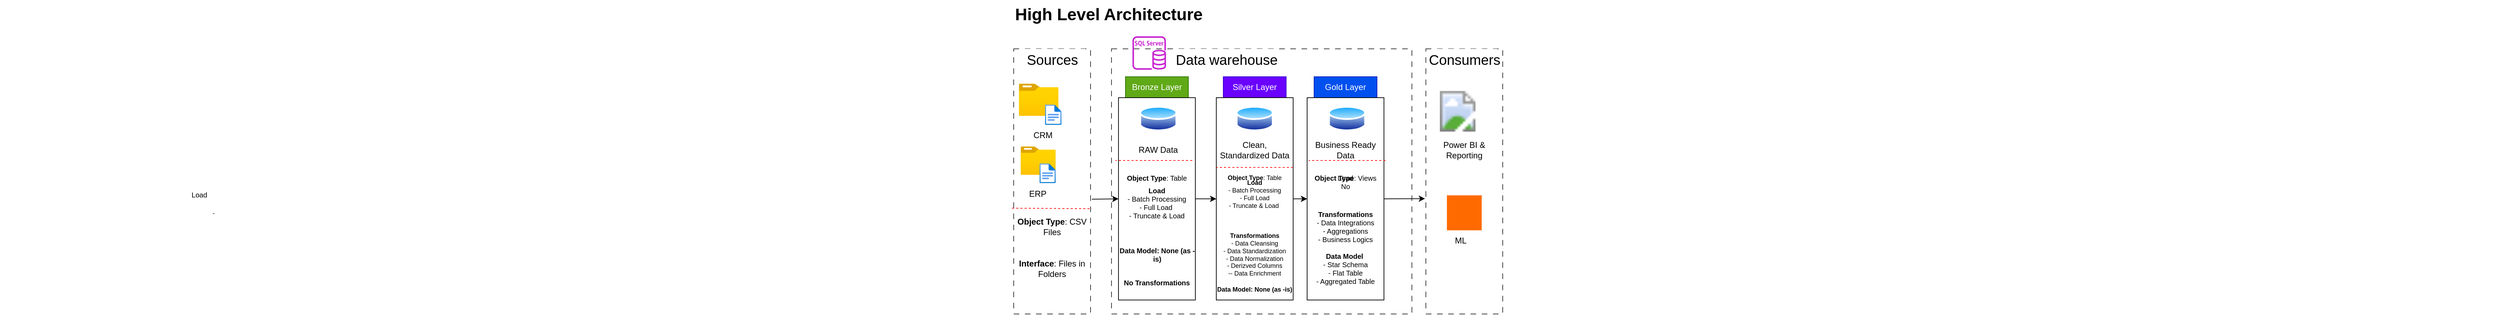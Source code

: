 <mxfile version="28.0.6">
  <diagram name="Page-1" id="l7clfpxP96wCjdhsWjSi">
    <mxGraphModel dx="5047" dy="931" grid="1" gridSize="10" guides="1" tooltips="1" connect="1" arrows="1" fold="1" page="1" pageScale="1" pageWidth="850" pageHeight="1100" math="0" shadow="0">
      <root>
        <mxCell id="0" />
        <mxCell id="1" parent="0" />
        <mxCell id="fP5F2qNzwYwIGPIGxORs-2" value="&lt;h1 style=&quot;margin-top: 0px;&quot;&gt;High Level Architecture&lt;/h1&gt;" style="text;html=1;whiteSpace=wrap;overflow=hidden;rounded=0;" vertex="1" parent="1">
          <mxGeometry x="40" y="60" width="290" height="40" as="geometry" />
        </mxCell>
        <mxCell id="fP5F2qNzwYwIGPIGxORs-3" value="" style="rounded=0;whiteSpace=wrap;html=1;dashed=1;dashPattern=8 8;strokeColor=#333333;fillColor=none;" vertex="1" parent="1">
          <mxGeometry x="40" y="130" width="110" height="380" as="geometry" />
        </mxCell>
        <mxCell id="fP5F2qNzwYwIGPIGxORs-4" value="&lt;font style=&quot;font-size: 20px;&quot;&gt;Sources&lt;/font&gt;" style="rounded=0;whiteSpace=wrap;html=1;strokeColor=none;" vertex="1" parent="1">
          <mxGeometry x="47.5" y="130" width="95" height="30" as="geometry" />
        </mxCell>
        <mxCell id="fP5F2qNzwYwIGPIGxORs-5" value="" style="rounded=0;whiteSpace=wrap;html=1;dashed=1;dashPattern=8 8;strokeColor=#333333;fillColor=none;" vertex="1" parent="1">
          <mxGeometry x="180" y="130" width="430" height="380" as="geometry" />
        </mxCell>
        <mxCell id="fP5F2qNzwYwIGPIGxORs-6" value="&lt;font style=&quot;font-size: 20px;&quot;&gt;Data warehouse&lt;/font&gt;" style="rounded=0;whiteSpace=wrap;html=1;strokeColor=none;" vertex="1" parent="1">
          <mxGeometry x="270" y="130" width="150" height="30" as="geometry" />
        </mxCell>
        <mxCell id="fP5F2qNzwYwIGPIGxORs-7" value="" style="rounded=0;whiteSpace=wrap;html=1;dashed=1;dashPattern=8 8;strokeColor=#333333;fillColor=none;" vertex="1" parent="1">
          <mxGeometry x="630" y="130" width="110" height="380" as="geometry" />
        </mxCell>
        <mxCell id="fP5F2qNzwYwIGPIGxORs-8" value="&lt;font style=&quot;font-size: 20px;&quot;&gt;Consumers&lt;/font&gt;" style="rounded=0;whiteSpace=wrap;html=1;strokeColor=none;" vertex="1" parent="1">
          <mxGeometry x="637.5" y="130" width="95" height="30" as="geometry" />
        </mxCell>
        <mxCell id="fP5F2qNzwYwIGPIGxORs-13" value="" style="group;fillColor=none;" vertex="1" connectable="0" parent="1">
          <mxGeometry x="190" y="170" width="140" height="320" as="geometry" />
        </mxCell>
        <mxCell id="fP5F2qNzwYwIGPIGxORs-10" value="Bronze Layer" style="rounded=0;whiteSpace=wrap;html=1;fillColor=#60a917;fontColor=#ffffff;strokeColor=#2D7600;" vertex="1" parent="fP5F2qNzwYwIGPIGxORs-13">
          <mxGeometry x="10" width="90" height="30" as="geometry" />
        </mxCell>
        <mxCell id="fP5F2qNzwYwIGPIGxORs-12" value="" style="rounded=0;whiteSpace=wrap;html=1;labelBorderColor=#00FF00;fontColor=default;labelBackgroundColor=none;" vertex="1" parent="fP5F2qNzwYwIGPIGxORs-13">
          <mxGeometry y="30" width="110" height="290" as="geometry" />
        </mxCell>
        <mxCell id="fP5F2qNzwYwIGPIGxORs-33" value="" style="image;aspect=fixed;perimeter=ellipsePerimeter;html=1;align=center;shadow=0;dashed=0;spacingTop=3;image=img/lib/active_directory/database.svg;" vertex="1" parent="fP5F2qNzwYwIGPIGxORs-13">
          <mxGeometry x="30" y="40" width="54.06" height="40" as="geometry" />
        </mxCell>
        <mxCell id="fP5F2qNzwYwIGPIGxORs-41" value="RAW Data" style="text;html=1;align=center;verticalAlign=middle;whiteSpace=wrap;rounded=0;" vertex="1" parent="fP5F2qNzwYwIGPIGxORs-13">
          <mxGeometry x="2.03" y="90" width="110" height="30" as="geometry" />
        </mxCell>
        <mxCell id="fP5F2qNzwYwIGPIGxORs-52" value="&lt;b&gt;Object Type&lt;/b&gt;: Table" style="text;html=1;align=center;verticalAlign=middle;whiteSpace=wrap;rounded=0;fontSize=10;" vertex="1" parent="fP5F2qNzwYwIGPIGxORs-13">
          <mxGeometry y="130" width="110" height="30" as="geometry" />
        </mxCell>
        <mxCell id="fP5F2qNzwYwIGPIGxORs-54" value="&lt;b&gt;No Transformations&lt;/b&gt;" style="text;html=1;align=center;verticalAlign=middle;whiteSpace=wrap;rounded=0;fontSize=10;" vertex="1" parent="fP5F2qNzwYwIGPIGxORs-13">
          <mxGeometry y="280" width="110" height="30" as="geometry" />
        </mxCell>
        <mxCell id="fP5F2qNzwYwIGPIGxORs-61" value="&lt;b&gt;Load&lt;/b&gt;&lt;div&gt;&lt;div&gt;- Batch Processing&lt;/div&gt;&lt;/div&gt;&lt;div&gt;- Full Load&amp;nbsp;&lt;/div&gt;&lt;div&gt;- Truncate &amp;amp; Load&lt;/div&gt;&lt;div&gt;&lt;span style=&quot;color: rgba(0, 0, 0, 0); font-family: monospace; text-align: start; text-wrap-mode: nowrap; background-color: transparent;&quot;&gt;3CmxGraphModel%3E%3Croot%3E%3CmxCell%20id%3D%220%22%2F%3E%3CmxCell%20id%3D%221%22%20parent%3D%220%22%2F%3E%3CmxCell%20id%3D%222%22%20value%3D%22Object%20Type%3A%20Table%22%20style%3D%22text%3Bhtml%3D1%3Balign%3Dcenter%3BverticalAlign%3Dmiddle%3BwhiteSpace%3Dwrap%3Brounded%3D0%3BfontSize%3D8%3B%22%20vertex%3D%221%22%20parent%3D%221%22%3E%3CmxGeometry%20x%3D%22190%22%20y%3D%22360%22%20width%3D%22110%22%20height%3D%2230%22%20as%3D%22geometry%22%2F%3E%3C%2FmxCell%3E%3CmxCell%20id%3D%223%22%20value%3D%22Load%3A%26lt%3Bdiv%26gt%3B%26lt%3Bdiv%26gt%3B-%20Patch%20Processing%26lt%3B%2Fdiv%26gt%3B%26lt%3B%2Fdiv%26gt%3B%26lt%3Bdiv%26gt%3B-%20Full%20Load%20(Truncate%20%2B%20Insert)%26lt%3B%2Fdiv%26gt%3B%22%20style%3D%22text%3Bhtml%3D1%3Balign%3Dcenter%3BverticalAlign%3Dmiddle%3BwhiteSpace%3Dwrap%3Brounded%3D0%3BfontSize%3D8%3B%22%20vertex%3D%221%22%20parent%3D%221%22%3E%3CmxGeometry%20x%3D%22190%22%20y%3D%22400%22%20width%3D%22110%22%20height%3D%2230%22%20as%3D%22geometry%22%2F%3E%3C%2FmxCell%3E%3CmxCell%20id%3D%224%22%20value%3D%22No%20Transformations%26lt%3Bdiv%26gt%3BData%20Model%3A%20None%20(as-is)%26lt%3B%2Fdiv%26gt%3B%22%20style%3D%22text%3Bhtml%3D1%3Balign%3Dcenter%3BverticalAlign%3Dmiddle%3BwhiteSpace%3Dwrap%3Brounded%3D0%3BfontSize%3D8%3B%22%20vertex%3D%221%22%20parent%3D%221%22%3E%3CmxGeometry%20x%3D%22190%22%20y%3D%22440%22%20width%3D%22110%22%20height%3D%2230%22%20as%3D%22geometry%22%2F%3E%3C%2FmxCell%3E%3C%2Froot%3E%3C%2FmxGraphModel%3E&lt;/span&gt;&lt;/div&gt;" style="text;html=1;align=center;verticalAlign=middle;whiteSpace=wrap;rounded=0;fontSize=10;" vertex="1" parent="fP5F2qNzwYwIGPIGxORs-13">
          <mxGeometry y="190" width="110" height="30" as="geometry" />
        </mxCell>
        <mxCell id="fP5F2qNzwYwIGPIGxORs-49" value="" style="endArrow=none;dashed=1;html=1;rounded=0;exitX=1;exitY=0.5;exitDx=0;exitDy=0;strokeColor=#FF0000;" edge="1" parent="fP5F2qNzwYwIGPIGxORs-13">
          <mxGeometry width="50" height="50" relative="1" as="geometry">
            <mxPoint x="105.61" y="120" as="sourcePoint" />
            <mxPoint x="-4.39" y="120" as="targetPoint" />
          </mxGeometry>
        </mxCell>
        <mxCell id="fP5F2qNzwYwIGPIGxORs-63" value="&lt;font&gt;&lt;span&gt;Data Model&lt;/span&gt;: None (as -is)&lt;/font&gt;" style="text;html=1;align=center;verticalAlign=middle;whiteSpace=wrap;rounded=0;fontSize=10;fontStyle=1" vertex="1" parent="fP5F2qNzwYwIGPIGxORs-13">
          <mxGeometry x="-4.39" y="240" width="118.78" height="30" as="geometry" />
        </mxCell>
        <mxCell id="fP5F2qNzwYwIGPIGxORs-14" value="" style="group;fillColor=none;" vertex="1" connectable="0" parent="1">
          <mxGeometry x="330" y="170" width="125" height="320" as="geometry" />
        </mxCell>
        <mxCell id="fP5F2qNzwYwIGPIGxORs-15" value="Silver Layer" style="rounded=0;whiteSpace=wrap;html=1;fillColor=#6a00ff;fontColor=#ffffff;strokeColor=#3700CC;" vertex="1" parent="fP5F2qNzwYwIGPIGxORs-14">
          <mxGeometry x="10" width="90" height="30" as="geometry" />
        </mxCell>
        <mxCell id="fP5F2qNzwYwIGPIGxORs-16" value="" style="rounded=0;whiteSpace=wrap;html=1;" vertex="1" parent="fP5F2qNzwYwIGPIGxORs-14">
          <mxGeometry y="30" width="110" height="290" as="geometry" />
        </mxCell>
        <mxCell id="fP5F2qNzwYwIGPIGxORs-35" value="" style="image;aspect=fixed;perimeter=ellipsePerimeter;html=1;align=center;shadow=0;dashed=0;spacingTop=3;image=img/lib/active_directory/database.svg;" vertex="1" parent="fP5F2qNzwYwIGPIGxORs-14">
          <mxGeometry x="27.97" y="40" width="54.06" height="40" as="geometry" />
        </mxCell>
        <mxCell id="fP5F2qNzwYwIGPIGxORs-42" value="Clean, Standardized Data" style="text;html=1;align=center;verticalAlign=middle;whiteSpace=wrap;rounded=0;" vertex="1" parent="fP5F2qNzwYwIGPIGxORs-14">
          <mxGeometry y="90" width="110" height="30" as="geometry" />
        </mxCell>
        <mxCell id="fP5F2qNzwYwIGPIGxORs-50" value="" style="endArrow=none;dashed=1;html=1;rounded=0;exitX=1;exitY=0.5;exitDx=0;exitDy=0;strokeColor=#FF0000;entryX=0;entryY=0.5;entryDx=0;entryDy=0;" edge="1" parent="fP5F2qNzwYwIGPIGxORs-14">
          <mxGeometry width="50" height="50" relative="1" as="geometry">
            <mxPoint x="110" y="130" as="sourcePoint" />
            <mxPoint y="130" as="targetPoint" />
          </mxGeometry>
        </mxCell>
        <mxCell id="fP5F2qNzwYwIGPIGxORs-55" value="&lt;b&gt;Object Type&lt;/b&gt;: Table" style="text;html=1;align=center;verticalAlign=middle;whiteSpace=wrap;rounded=0;fontSize=9;" vertex="1" parent="fP5F2qNzwYwIGPIGxORs-14">
          <mxGeometry y="130" width="110" height="30" as="geometry" />
        </mxCell>
        <mxCell id="fP5F2qNzwYwIGPIGxORs-56" value="&lt;b&gt;Load&lt;/b&gt;&lt;div&gt;&lt;div&gt;- Batch Processing&lt;/div&gt;&lt;/div&gt;&lt;div&gt;- Full Load&lt;/div&gt;&lt;div&gt;- Truncate &amp;amp; Load&amp;nbsp;&lt;/div&gt;&lt;div&gt;-&lt;span style=&quot;color: rgba(0, 0, 0, 0); font-family: monospace; text-align: start; text-wrap-mode: nowrap; background-color: transparent;&quot;&gt;3CmxGraphModel%3E%3Croot%3E%3CmxCell%20id%3D%220%22%2F%3E%3CmxCell%20id%3D%221%22%20parent%3D%220%22%2F%3E%3CmxCell%20id%3D%222%22%20value%3D%22Object%20Type%3A%20Table%22%20style%3D%22text%3Bhtml%3D1%3Balign%3Dcenter%3BverticalAlign%3Dmiddle%3BwhiteSpace%3Dwrap%3Brounded%3D0%3BfontSize%3D8%3B%22%20vertex%3D%221%22%20parent%3D%221%22%3E%3CmxGeometry%20x%3D%22190%22%20y%3D%22360%22%20width%3D%22110%22%20height%3D%2230%22%20as%3D%22geometry%22%2F%3E%3C%2FmxCell%3E%3CmxCell%20id%3D%223%22%20value%3D%22Load%3A%26lt%3Bdiv%26gt%3B%26lt%3Bdiv%26gt%3B-%20Patch%20Processing%26lt%3B%2Fdiv%26gt%3B%26lt%3B%2Fdiv%26gt%3B%26lt%3Bdiv%26gt%3B-%20Full%20Load%20(Truncate%20%2B%20Insert)%26lt%3B%2Fdiv%26gt%3B%22%20style%3D%22text%3Bhtml%3D1%3Balign%3Dcenter%3BverticalAlign%3Dmiddle%3BwhiteSpace%3Dwrap%3Brounded%3D0%3BfontSize%3D8%3B%22%20vertex%3D%221%22%20parent%3D%221%22%3E%3CmxGeometry%20x%3D%22190%22%20y%3D%22400%22%20width%3D%22110%22%20height%3D%2230%22%20as%3D%22geometry%22%2F%3E%3C%2FmxCell%3E%3CmxCell%20id%3D%224%22%20value%3D%22No%20Transformations%26lt%3Bdiv%26gt%3BData%20Model%3A%20None%20(as-is)%26lt%3B%2Fdiv%26gt%3B%22%20style%3D%22text%3Bhtml%3D1%3Balign%3Dcenter%3BverticalAlign%3Dmiddle%3BwhiteSpace%3Dwrap%3Brounded%3D0%3BfontSize%3D8%3B%22%20vertex%3D%221%22%20parent%3D%221%22%3E%3CmxGeometry%20x%3D%22190%22%20y%3D%22440%22%20width%3D%22110%22%20height%3D%2230%22%20as%3D%22geometry%22%2F%3E%3C%2FmxCell%3E%3C%2Froot%3E%3C%2FmxGraphModel%3E&lt;/span&gt;&lt;/div&gt;" style="text;html=1;align=center;verticalAlign=middle;whiteSpace=wrap;rounded=0;fontSize=9;" vertex="1" parent="fP5F2qNzwYwIGPIGxORs-14">
          <mxGeometry y="175" width="110" height="30" as="geometry" />
        </mxCell>
        <mxCell id="fP5F2qNzwYwIGPIGxORs-57" value="&lt;b&gt;Transformations&lt;/b&gt;&lt;div&gt;- Data Cleansing&lt;/div&gt;&lt;div&gt;- Data Standardization&lt;/div&gt;&lt;div&gt;- Data Normalization&lt;/div&gt;&lt;div&gt;- Derizved Columns&lt;/div&gt;&lt;div&gt;-- Data Enrichment&lt;/div&gt;" style="text;html=1;align=center;verticalAlign=middle;whiteSpace=wrap;rounded=0;fontSize=9;" vertex="1" parent="fP5F2qNzwYwIGPIGxORs-14">
          <mxGeometry y="240" width="110" height="30" as="geometry" />
        </mxCell>
        <mxCell id="fP5F2qNzwYwIGPIGxORs-78" value="&lt;font&gt;Data Model: None (as -is)&lt;/font&gt;" style="text;html=1;align=center;verticalAlign=middle;whiteSpace=wrap;rounded=0;fontSize=9;fontStyle=1" vertex="1" parent="fP5F2qNzwYwIGPIGxORs-14">
          <mxGeometry y="290" width="110" height="30" as="geometry" />
        </mxCell>
        <mxCell id="fP5F2qNzwYwIGPIGxORs-17" value="" style="group;fillColor=none;" vertex="1" connectable="0" parent="1">
          <mxGeometry x="460" y="170" width="114.4" height="320" as="geometry" />
        </mxCell>
        <mxCell id="fP5F2qNzwYwIGPIGxORs-18" value="Gold Layer" style="rounded=0;whiteSpace=wrap;html=1;fillColor=#0050ef;fontColor=#ffffff;strokeColor=#001DBC;" vertex="1" parent="fP5F2qNzwYwIGPIGxORs-17">
          <mxGeometry x="10" width="90" height="30" as="geometry" />
        </mxCell>
        <mxCell id="fP5F2qNzwYwIGPIGxORs-19" value="" style="rounded=0;whiteSpace=wrap;html=1;" vertex="1" parent="fP5F2qNzwYwIGPIGxORs-17">
          <mxGeometry y="30" width="110" height="290" as="geometry" />
        </mxCell>
        <mxCell id="fP5F2qNzwYwIGPIGxORs-34" value="" style="image;aspect=fixed;perimeter=ellipsePerimeter;html=1;align=center;shadow=0;dashed=0;spacingTop=3;image=img/lib/active_directory/database.svg;" vertex="1" parent="fP5F2qNzwYwIGPIGxORs-17">
          <mxGeometry x="30.17" y="40" width="54.06" height="40" as="geometry" />
        </mxCell>
        <mxCell id="fP5F2qNzwYwIGPIGxORs-48" value="Business Ready Data" style="text;html=1;align=center;verticalAlign=middle;whiteSpace=wrap;rounded=0;" vertex="1" parent="fP5F2qNzwYwIGPIGxORs-17">
          <mxGeometry y="90" width="110" height="30" as="geometry" />
        </mxCell>
        <mxCell id="fP5F2qNzwYwIGPIGxORs-51" value="" style="endArrow=none;dashed=1;html=1;rounded=0;exitX=1;exitY=0.5;exitDx=0;exitDy=0;strokeColor=#FF0000;entryX=0;entryY=0.5;entryDx=0;entryDy=0;" edge="1" parent="fP5F2qNzwYwIGPIGxORs-17">
          <mxGeometry width="50" height="50" relative="1" as="geometry">
            <mxPoint x="112.2" y="120" as="sourcePoint" />
            <mxPoint x="2.2" y="120" as="targetPoint" />
            <Array as="points">
              <mxPoint x="82.2" y="120" />
              <mxPoint x="52.2" y="120" />
            </Array>
          </mxGeometry>
        </mxCell>
        <mxCell id="fP5F2qNzwYwIGPIGxORs-79" value="&lt;b&gt;Object Type&lt;/b&gt;: Views" style="text;html=1;align=center;verticalAlign=middle;whiteSpace=wrap;rounded=0;fontSize=10;" vertex="1" parent="fP5F2qNzwYwIGPIGxORs-17">
          <mxGeometry x="-9.095e-15" y="130" width="110" height="30" as="geometry" />
        </mxCell>
        <mxCell id="fP5F2qNzwYwIGPIGxORs-80" value="Load&lt;div&gt;No Load&lt;span style=&quot;background-color: transparent; color: rgba(0, 0, 0, 0); font-family: monospace; text-align: start; text-wrap-mode: nowrap;&quot;&gt;raphModel%3E%3Croot%3E%3CmxCell%20id%3D%220%22%2F%3E%3CmxCell%20id%3D%221%22%20parent%3D%220%22%2F%3E%3CmxCell%20id%3D%222%22%20value%3D%22Object%20Type%3A%20Table%22%20style%3D%22text%3Bhtml%3D1%3Balign%3Dcenter%3BverticalAlign%3Dmiddle%3BwhiteSpace%3Dwrap%3Brounded%3D0%3BfontSize%3D8%3B%22%20vertex%3D%221%22%20parent%3D%221%22%3E%3CmxGeometry%20x%3D%22190%22%20y%3D%22360%22%20width%3D%22110%22%20height%3D%2230%22%20as%3D%22geometry%22%2F%3E%3C%2FmxCell%3E%3CmxCell%20id%3D%223%22%20value%3D%22Load%3A%26lt%3Bdiv%26gt%3B%26lt%3Bdiv%26gt%3B-%20Patch%20Processing%26lt%3B%2Fdiv%26gt%3B%26lt%3B%2Fdiv%26gt%3B%26lt%3Bdiv%26gt%3B-%20Full%20Load%20(Truncate%20%2B%20Insert)%26lt%3B%2Fdiv%26gt%3B%22%20style%3D%22text%3Bhtml%3D1%3Balign%3Dcenter%3BverticalAlign%3Dmiddle%3BwhiteSpace%3Dwrap%3Brounded%3D0%3BfontSize%3D8%3B%22%20vertex%3D%221%22%20parent%3D%221%22%3E%3CmxGeometry%20x%3D%22190%22%20y%3D%22400%22%20width%3D%22110%22%20height%3D%2230%22%20as%3D%22geometry%22%2F%3E%3C%2FmxCell%3E%3CmxCell%20id%3D%224%22%20value%3D%22No%20Transformations%26lt%3Bdiv%26gt%3BData%20Model%3A%20None%20(as-is)%26lt%3B%2Fdiv%26gt%3B%22%20style%3D%22text%3Bhtml%3D1%3Balign%3Dcenter%3BverticalAlign%3Dmiddle%3BwhiteSpace%3Dwrap%3Brounded%3D0%3BfontSize%3D8%3B%22%20vertex%3D%221%22%20parent%3D%221%22%3E%3CmxGeometry%20x%3D%22190%22%20y%3D%22440%22%20width%3D%22110%22%20height%3D%2230%22%20as%3D%22geometry%22%2F%3E%3C%2FmxCell%3E%3C%2Froot%3E%3C%2FmxGraphModel%3E&lt;/span&gt;&lt;/div&gt;" style="text;html=1;align=center;verticalAlign=middle;whiteSpace=wrap;rounded=0;fontSize=10;" vertex="1" parent="fP5F2qNzwYwIGPIGxORs-17">
          <mxGeometry y="160" width="110" height="30" as="geometry" />
        </mxCell>
        <mxCell id="fP5F2qNzwYwIGPIGxORs-81" value="&lt;b&gt;Transformations&lt;/b&gt;&lt;div&gt;- Data Integrations&lt;/div&gt;&lt;div&gt;- Aggregations&lt;/div&gt;&lt;div&gt;- Business Logics&lt;/div&gt;" style="text;html=1;align=center;verticalAlign=middle;whiteSpace=wrap;rounded=0;fontSize=10;" vertex="1" parent="fP5F2qNzwYwIGPIGxORs-17">
          <mxGeometry y="200" width="110" height="30" as="geometry" />
        </mxCell>
        <mxCell id="fP5F2qNzwYwIGPIGxORs-82" value="&lt;font&gt;&lt;b&gt;Data Model&lt;/b&gt;&amp;nbsp;&lt;/font&gt;&lt;div&gt;&lt;font&gt;- Star Schema&lt;/font&gt;&lt;/div&gt;&lt;div&gt;&lt;font&gt;- Flat Table&lt;/font&gt;&lt;/div&gt;&lt;div&gt;&lt;font&gt;- Aggregated Table&lt;/font&gt;&lt;/div&gt;" style="text;html=1;align=center;verticalAlign=middle;whiteSpace=wrap;rounded=0;fontSize=10;" vertex="1" parent="fP5F2qNzwYwIGPIGxORs-17">
          <mxGeometry y="260" width="110" height="30" as="geometry" />
        </mxCell>
        <mxCell id="fP5F2qNzwYwIGPIGxORs-24" value="" style="group" vertex="1" connectable="0" parent="1">
          <mxGeometry x="47.5" y="170" width="69" height="99" as="geometry" />
        </mxCell>
        <mxCell id="fP5F2qNzwYwIGPIGxORs-20" value="" style="image;aspect=fixed;html=1;points=[];align=center;fontSize=12;image=img/lib/azure2/general/Folder_Blank.svg;" vertex="1" parent="fP5F2qNzwYwIGPIGxORs-24">
          <mxGeometry y="10" width="56.68" height="46" as="geometry" />
        </mxCell>
        <mxCell id="fP5F2qNzwYwIGPIGxORs-22" value="" style="image;aspect=fixed;html=1;points=[];align=center;fontSize=12;image=img/lib/azure2/general/File.svg;" vertex="1" parent="fP5F2qNzwYwIGPIGxORs-24">
          <mxGeometry x="37.35" y="40" width="23.53" height="29" as="geometry" />
        </mxCell>
        <mxCell id="fP5F2qNzwYwIGPIGxORs-23" value="CRM" style="text;html=1;align=center;verticalAlign=middle;whiteSpace=wrap;rounded=0;" vertex="1" parent="fP5F2qNzwYwIGPIGxORs-24">
          <mxGeometry x="4.5" y="69" width="60" height="30" as="geometry" />
        </mxCell>
        <mxCell id="fP5F2qNzwYwIGPIGxORs-25" value="" style="group" vertex="1" connectable="0" parent="1">
          <mxGeometry x="50" y="270" width="50" height="80" as="geometry" />
        </mxCell>
        <mxCell id="fP5F2qNzwYwIGPIGxORs-26" value="" style="image;aspect=fixed;html=1;points=[];align=center;fontSize=12;image=img/lib/azure2/general/Folder_Blank.svg;" vertex="1" parent="fP5F2qNzwYwIGPIGxORs-25">
          <mxGeometry width="50" height="40.58" as="geometry" />
        </mxCell>
        <mxCell id="fP5F2qNzwYwIGPIGxORs-27" value="" style="image;aspect=fixed;html=1;points=[];align=center;fontSize=12;image=img/lib/azure2/general/File.svg;" vertex="1" parent="fP5F2qNzwYwIGPIGxORs-25">
          <mxGeometry x="27.065" y="24.242" width="22.935" height="28.261" as="geometry" />
        </mxCell>
        <mxCell id="fP5F2qNzwYwIGPIGxORs-28" value="ERP" style="text;html=1;align=center;verticalAlign=middle;whiteSpace=wrap;rounded=0;" vertex="1" parent="fP5F2qNzwYwIGPIGxORs-25">
          <mxGeometry x="3.261" y="55.758" width="43.478" height="24.242" as="geometry" />
        </mxCell>
        <mxCell id="fP5F2qNzwYwIGPIGxORs-30" value="" style="endArrow=none;dashed=1;html=1;rounded=0;exitX=-0.022;exitY=0.601;exitDx=0;exitDy=0;exitPerimeter=0;entryX=1.018;entryY=0.603;entryDx=0;entryDy=0;entryPerimeter=0;strokeColor=#FF0000;" edge="1" parent="1" source="fP5F2qNzwYwIGPIGxORs-3" target="fP5F2qNzwYwIGPIGxORs-3">
          <mxGeometry width="50" height="50" relative="1" as="geometry">
            <mxPoint x="210" y="350" as="sourcePoint" />
            <mxPoint x="260" y="580" as="targetPoint" />
          </mxGeometry>
        </mxCell>
        <mxCell id="fP5F2qNzwYwIGPIGxORs-31" value="&lt;b&gt;Object Type&lt;/b&gt;: CSV Files" style="text;html=1;align=center;verticalAlign=middle;whiteSpace=wrap;rounded=0;" vertex="1" parent="1">
          <mxGeometry x="40" y="370" width="110" height="30" as="geometry" />
        </mxCell>
        <mxCell id="fP5F2qNzwYwIGPIGxORs-32" value="&lt;b&gt;Interface&lt;/b&gt;: Files in Folders" style="text;html=1;align=center;verticalAlign=middle;whiteSpace=wrap;rounded=0;" vertex="1" parent="1">
          <mxGeometry x="40" y="430" width="110" height="30" as="geometry" />
        </mxCell>
        <mxCell id="fP5F2qNzwYwIGPIGxORs-37" value="" style="endArrow=classic;html=1;rounded=0;entryX=0;entryY=0.5;entryDx=0;entryDy=0;exitX=1.018;exitY=0.567;exitDx=0;exitDy=0;exitPerimeter=0;" edge="1" parent="1" source="fP5F2qNzwYwIGPIGxORs-3" target="fP5F2qNzwYwIGPIGxORs-12">
          <mxGeometry width="50" height="50" relative="1" as="geometry">
            <mxPoint x="350" y="370" as="sourcePoint" />
            <mxPoint x="400" y="320" as="targetPoint" />
          </mxGeometry>
        </mxCell>
        <mxCell id="fP5F2qNzwYwIGPIGxORs-38" value="" style="endArrow=classic;html=1;rounded=0;entryX=0;entryY=0.5;entryDx=0;entryDy=0;exitX=1;exitY=0.5;exitDx=0;exitDy=0;" edge="1" parent="1" source="fP5F2qNzwYwIGPIGxORs-12" target="fP5F2qNzwYwIGPIGxORs-16">
          <mxGeometry width="50" height="50" relative="1" as="geometry">
            <mxPoint x="230" y="540" as="sourcePoint" />
            <mxPoint x="266" y="540" as="targetPoint" />
          </mxGeometry>
        </mxCell>
        <mxCell id="fP5F2qNzwYwIGPIGxORs-39" value="" style="endArrow=classic;html=1;rounded=0;entryX=0;entryY=0.5;entryDx=0;entryDy=0;exitX=1;exitY=0.5;exitDx=0;exitDy=0;" edge="1" parent="1" source="fP5F2qNzwYwIGPIGxORs-16" target="fP5F2qNzwYwIGPIGxORs-19">
          <mxGeometry width="50" height="50" relative="1" as="geometry">
            <mxPoint x="310" y="550" as="sourcePoint" />
            <mxPoint x="325" y="550" as="targetPoint" />
          </mxGeometry>
        </mxCell>
        <mxCell id="fP5F2qNzwYwIGPIGxORs-40" value="" style="endArrow=classic;html=1;rounded=0;entryX=-0.011;entryY=0.565;entryDx=0;entryDy=0;exitX=1;exitY=0.5;exitDx=0;exitDy=0;entryPerimeter=0;" edge="1" parent="1" source="fP5F2qNzwYwIGPIGxORs-19" target="fP5F2qNzwYwIGPIGxORs-7">
          <mxGeometry width="50" height="50" relative="1" as="geometry">
            <mxPoint x="480" y="630" as="sourcePoint" />
            <mxPoint x="500" y="630" as="targetPoint" />
          </mxGeometry>
        </mxCell>
        <mxCell id="fP5F2qNzwYwIGPIGxORs-83" value="" style="image;aspect=fixed;html=1;points=[];align=center;fontSize=12;image=img/lib/azure2/power_platform/PowerBI.svg;" vertex="1" parent="1">
          <mxGeometry x="650" y="185.5" width="51" height="68" as="geometry" />
        </mxCell>
        <mxCell id="fP5F2qNzwYwIGPIGxORs-84" value="Power BI &amp;amp; Reporting" style="text;html=1;align=center;verticalAlign=middle;whiteSpace=wrap;rounded=0;" vertex="1" parent="1">
          <mxGeometry x="630" y="260" width="110" height="30" as="geometry" />
        </mxCell>
        <mxCell id="fP5F2qNzwYwIGPIGxORs-85" value="" style="points=[];aspect=fixed;html=1;align=center;shadow=0;dashed=0;fillColor=#FF6A00;strokeColor=none;shape=mxgraph.alibaba_cloud.machine_learning;" vertex="1" parent="1">
          <mxGeometry x="660.1" y="340" width="49.8" height="50.1" as="geometry" />
        </mxCell>
        <mxCell id="fP5F2qNzwYwIGPIGxORs-86" value="ML" style="text;html=1;align=center;verticalAlign=middle;whiteSpace=wrap;rounded=0;" vertex="1" parent="1">
          <mxGeometry x="650" y="390.1" width="60" height="30" as="geometry" />
        </mxCell>
        <mxCell id="fP5F2qNzwYwIGPIGxORs-88" value="" style="sketch=0;outlineConnect=0;fontColor=#232F3E;gradientColor=none;fillColor=#C925D1;strokeColor=none;dashed=0;verticalLabelPosition=bottom;verticalAlign=top;align=center;html=1;fontSize=12;fontStyle=0;aspect=fixed;pointerEvents=1;shape=mxgraph.aws4.rds_sql_server_instance;" vertex="1" parent="1">
          <mxGeometry x="210" y="112" width="48" height="48" as="geometry" />
        </mxCell>
      </root>
    </mxGraphModel>
  </diagram>
</mxfile>
